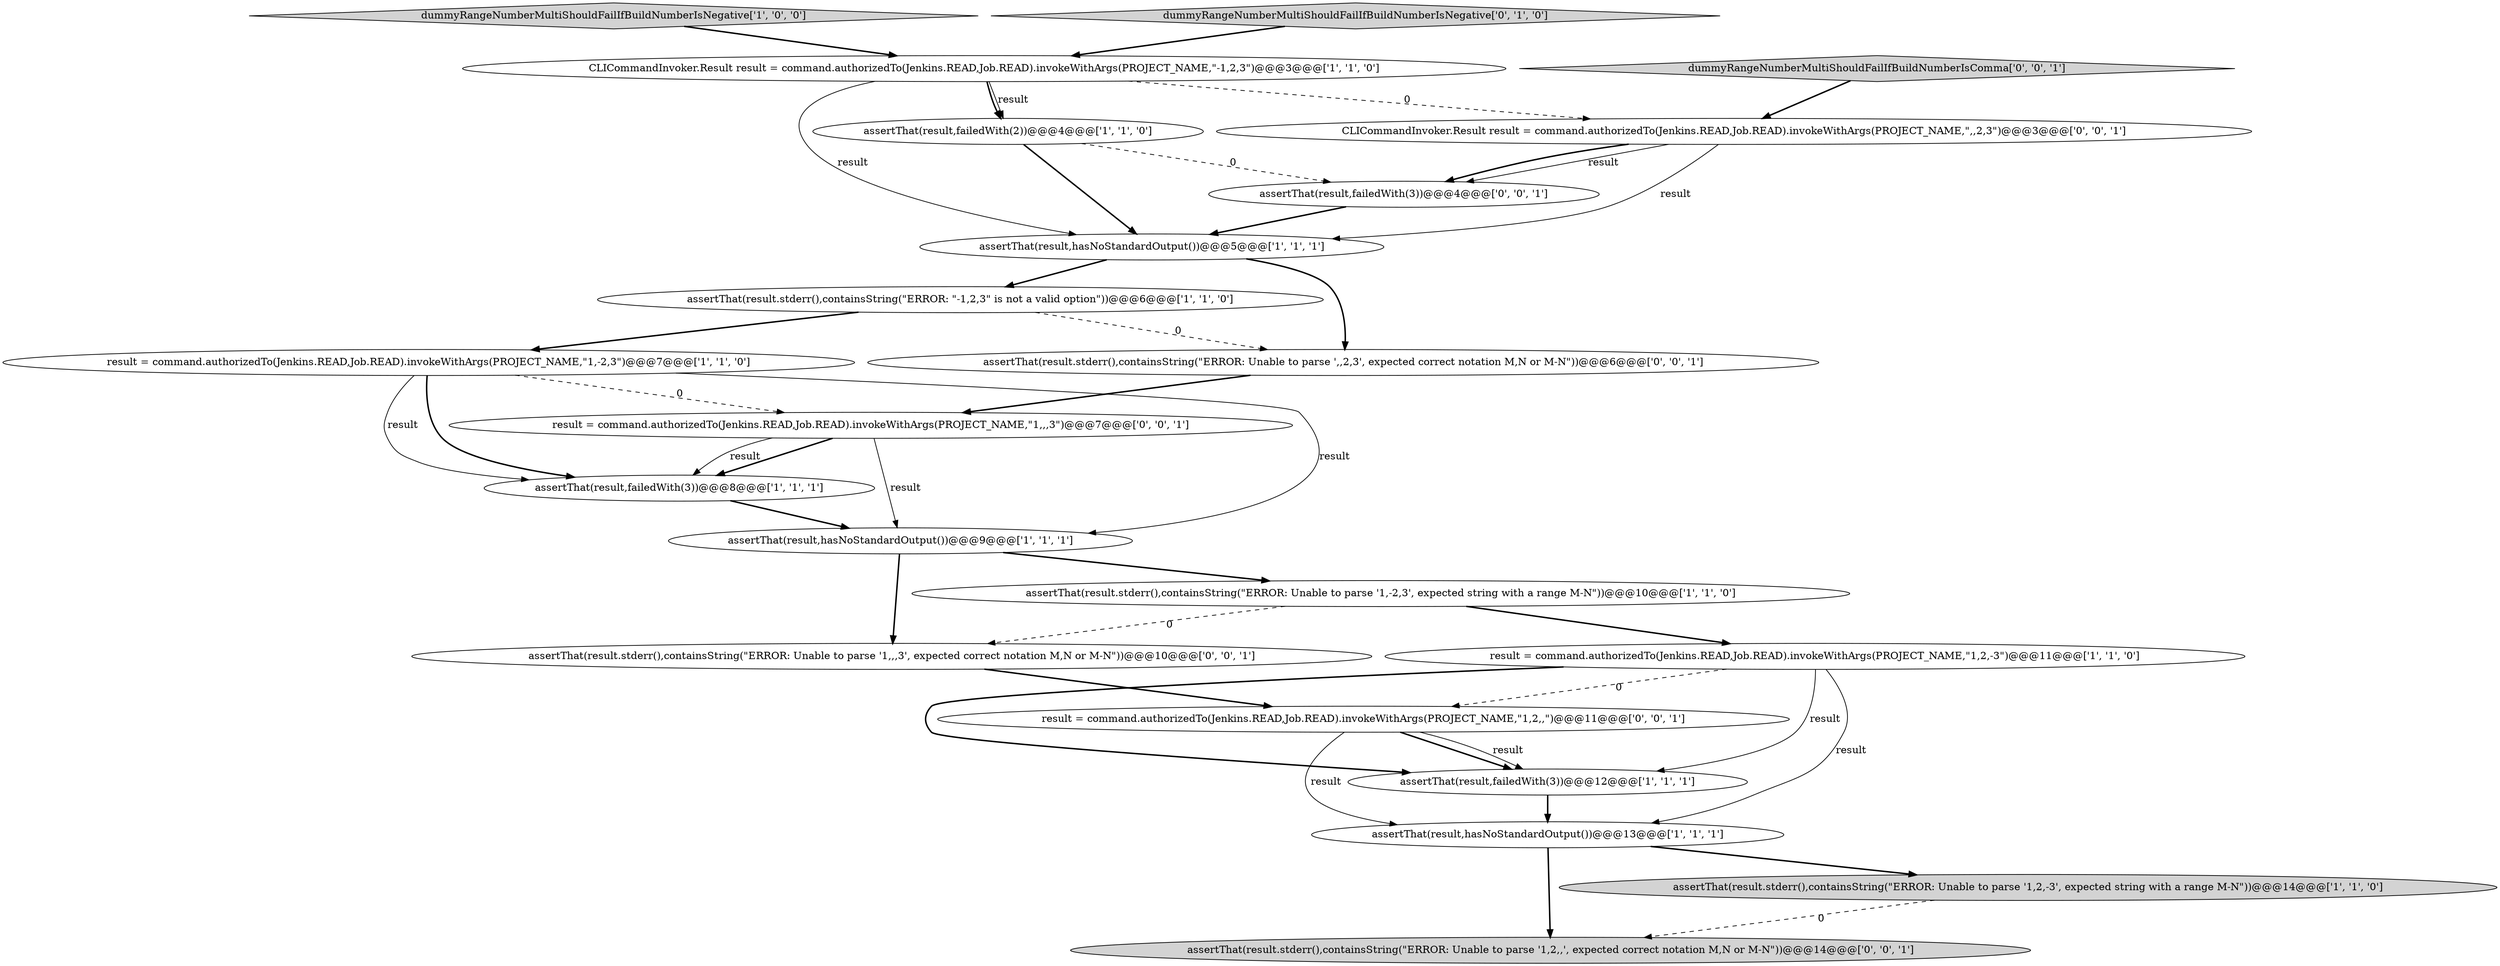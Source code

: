 digraph {
10 [style = filled, label = "dummyRangeNumberMultiShouldFailIfBuildNumberIsNegative['1', '0', '0']", fillcolor = lightgray, shape = diamond image = "AAA0AAABBB1BBB"];
8 [style = filled, label = "assertThat(result,failedWith(3))@@@12@@@['1', '1', '1']", fillcolor = white, shape = ellipse image = "AAA0AAABBB1BBB"];
15 [style = filled, label = "result = command.authorizedTo(Jenkins.READ,Job.READ).invokeWithArgs(PROJECT_NAME,\"1,,,3\")@@@7@@@['0', '0', '1']", fillcolor = white, shape = ellipse image = "AAA0AAABBB3BBB"];
4 [style = filled, label = "assertThat(result,hasNoStandardOutput())@@@9@@@['1', '1', '1']", fillcolor = white, shape = ellipse image = "AAA0AAABBB1BBB"];
2 [style = filled, label = "CLICommandInvoker.Result result = command.authorizedTo(Jenkins.READ,Job.READ).invokeWithArgs(PROJECT_NAME,\"-1,2,3\")@@@3@@@['1', '1', '0']", fillcolor = white, shape = ellipse image = "AAA0AAABBB1BBB"];
6 [style = filled, label = "assertThat(result,failedWith(3))@@@8@@@['1', '1', '1']", fillcolor = white, shape = ellipse image = "AAA0AAABBB1BBB"];
9 [style = filled, label = "assertThat(result.stderr(),containsString(\"ERROR: \"-1,2,3\" is not a valid option\"))@@@6@@@['1', '1', '0']", fillcolor = white, shape = ellipse image = "AAA0AAABBB1BBB"];
14 [style = filled, label = "assertThat(result,failedWith(3))@@@4@@@['0', '0', '1']", fillcolor = white, shape = ellipse image = "AAA0AAABBB3BBB"];
3 [style = filled, label = "result = command.authorizedTo(Jenkins.READ,Job.READ).invokeWithArgs(PROJECT_NAME,\"1,2,-3\")@@@11@@@['1', '1', '0']", fillcolor = white, shape = ellipse image = "AAA0AAABBB1BBB"];
20 [style = filled, label = "assertThat(result.stderr(),containsString(\"ERROR: Unable to parse '1,,,3', expected correct notation M,N or M-N\"))@@@10@@@['0', '0', '1']", fillcolor = white, shape = ellipse image = "AAA0AAABBB3BBB"];
5 [style = filled, label = "result = command.authorizedTo(Jenkins.READ,Job.READ).invokeWithArgs(PROJECT_NAME,\"1,-2,3\")@@@7@@@['1', '1', '0']", fillcolor = white, shape = ellipse image = "AAA0AAABBB1BBB"];
0 [style = filled, label = "assertThat(result,hasNoStandardOutput())@@@5@@@['1', '1', '1']", fillcolor = white, shape = ellipse image = "AAA0AAABBB1BBB"];
19 [style = filled, label = "CLICommandInvoker.Result result = command.authorizedTo(Jenkins.READ,Job.READ).invokeWithArgs(PROJECT_NAME,\",,2,3\")@@@3@@@['0', '0', '1']", fillcolor = white, shape = ellipse image = "AAA0AAABBB3BBB"];
11 [style = filled, label = "assertThat(result.stderr(),containsString(\"ERROR: Unable to parse '1,-2,3', expected string with a range M-N\"))@@@10@@@['1', '1', '0']", fillcolor = white, shape = ellipse image = "AAA0AAABBB1BBB"];
18 [style = filled, label = "assertThat(result.stderr(),containsString(\"ERROR: Unable to parse ',,2,3', expected correct notation M,N or M-N\"))@@@6@@@['0', '0', '1']", fillcolor = white, shape = ellipse image = "AAA0AAABBB3BBB"];
21 [style = filled, label = "assertThat(result.stderr(),containsString(\"ERROR: Unable to parse '1,2,,', expected correct notation M,N or M-N\"))@@@14@@@['0', '0', '1']", fillcolor = lightgray, shape = ellipse image = "AAA0AAABBB3BBB"];
1 [style = filled, label = "assertThat(result,hasNoStandardOutput())@@@13@@@['1', '1', '1']", fillcolor = white, shape = ellipse image = "AAA0AAABBB1BBB"];
13 [style = filled, label = "dummyRangeNumberMultiShouldFailIfBuildNumberIsNegative['0', '1', '0']", fillcolor = lightgray, shape = diamond image = "AAA0AAABBB2BBB"];
7 [style = filled, label = "assertThat(result,failedWith(2))@@@4@@@['1', '1', '0']", fillcolor = white, shape = ellipse image = "AAA0AAABBB1BBB"];
17 [style = filled, label = "result = command.authorizedTo(Jenkins.READ,Job.READ).invokeWithArgs(PROJECT_NAME,\"1,2,,\")@@@11@@@['0', '0', '1']", fillcolor = white, shape = ellipse image = "AAA0AAABBB3BBB"];
12 [style = filled, label = "assertThat(result.stderr(),containsString(\"ERROR: Unable to parse '1,2,-3', expected string with a range M-N\"))@@@14@@@['1', '1', '0']", fillcolor = lightgray, shape = ellipse image = "AAA0AAABBB1BBB"];
16 [style = filled, label = "dummyRangeNumberMultiShouldFailIfBuildNumberIsComma['0', '0', '1']", fillcolor = lightgray, shape = diamond image = "AAA0AAABBB3BBB"];
17->8 [style = bold, label=""];
5->4 [style = solid, label="result"];
0->9 [style = bold, label=""];
20->17 [style = bold, label=""];
15->4 [style = solid, label="result"];
2->0 [style = solid, label="result"];
2->19 [style = dashed, label="0"];
11->20 [style = dashed, label="0"];
3->17 [style = dashed, label="0"];
5->6 [style = solid, label="result"];
3->8 [style = solid, label="result"];
7->14 [style = dashed, label="0"];
9->18 [style = dashed, label="0"];
18->15 [style = bold, label=""];
3->1 [style = solid, label="result"];
7->0 [style = bold, label=""];
15->6 [style = bold, label=""];
16->19 [style = bold, label=""];
12->21 [style = dashed, label="0"];
2->7 [style = solid, label="result"];
8->1 [style = bold, label=""];
19->14 [style = solid, label="result"];
6->4 [style = bold, label=""];
19->14 [style = bold, label=""];
19->0 [style = solid, label="result"];
15->6 [style = solid, label="result"];
5->6 [style = bold, label=""];
14->0 [style = bold, label=""];
11->3 [style = bold, label=""];
1->21 [style = bold, label=""];
3->8 [style = bold, label=""];
4->20 [style = bold, label=""];
17->8 [style = solid, label="result"];
1->12 [style = bold, label=""];
9->5 [style = bold, label=""];
0->18 [style = bold, label=""];
10->2 [style = bold, label=""];
2->7 [style = bold, label=""];
4->11 [style = bold, label=""];
5->15 [style = dashed, label="0"];
13->2 [style = bold, label=""];
17->1 [style = solid, label="result"];
}
